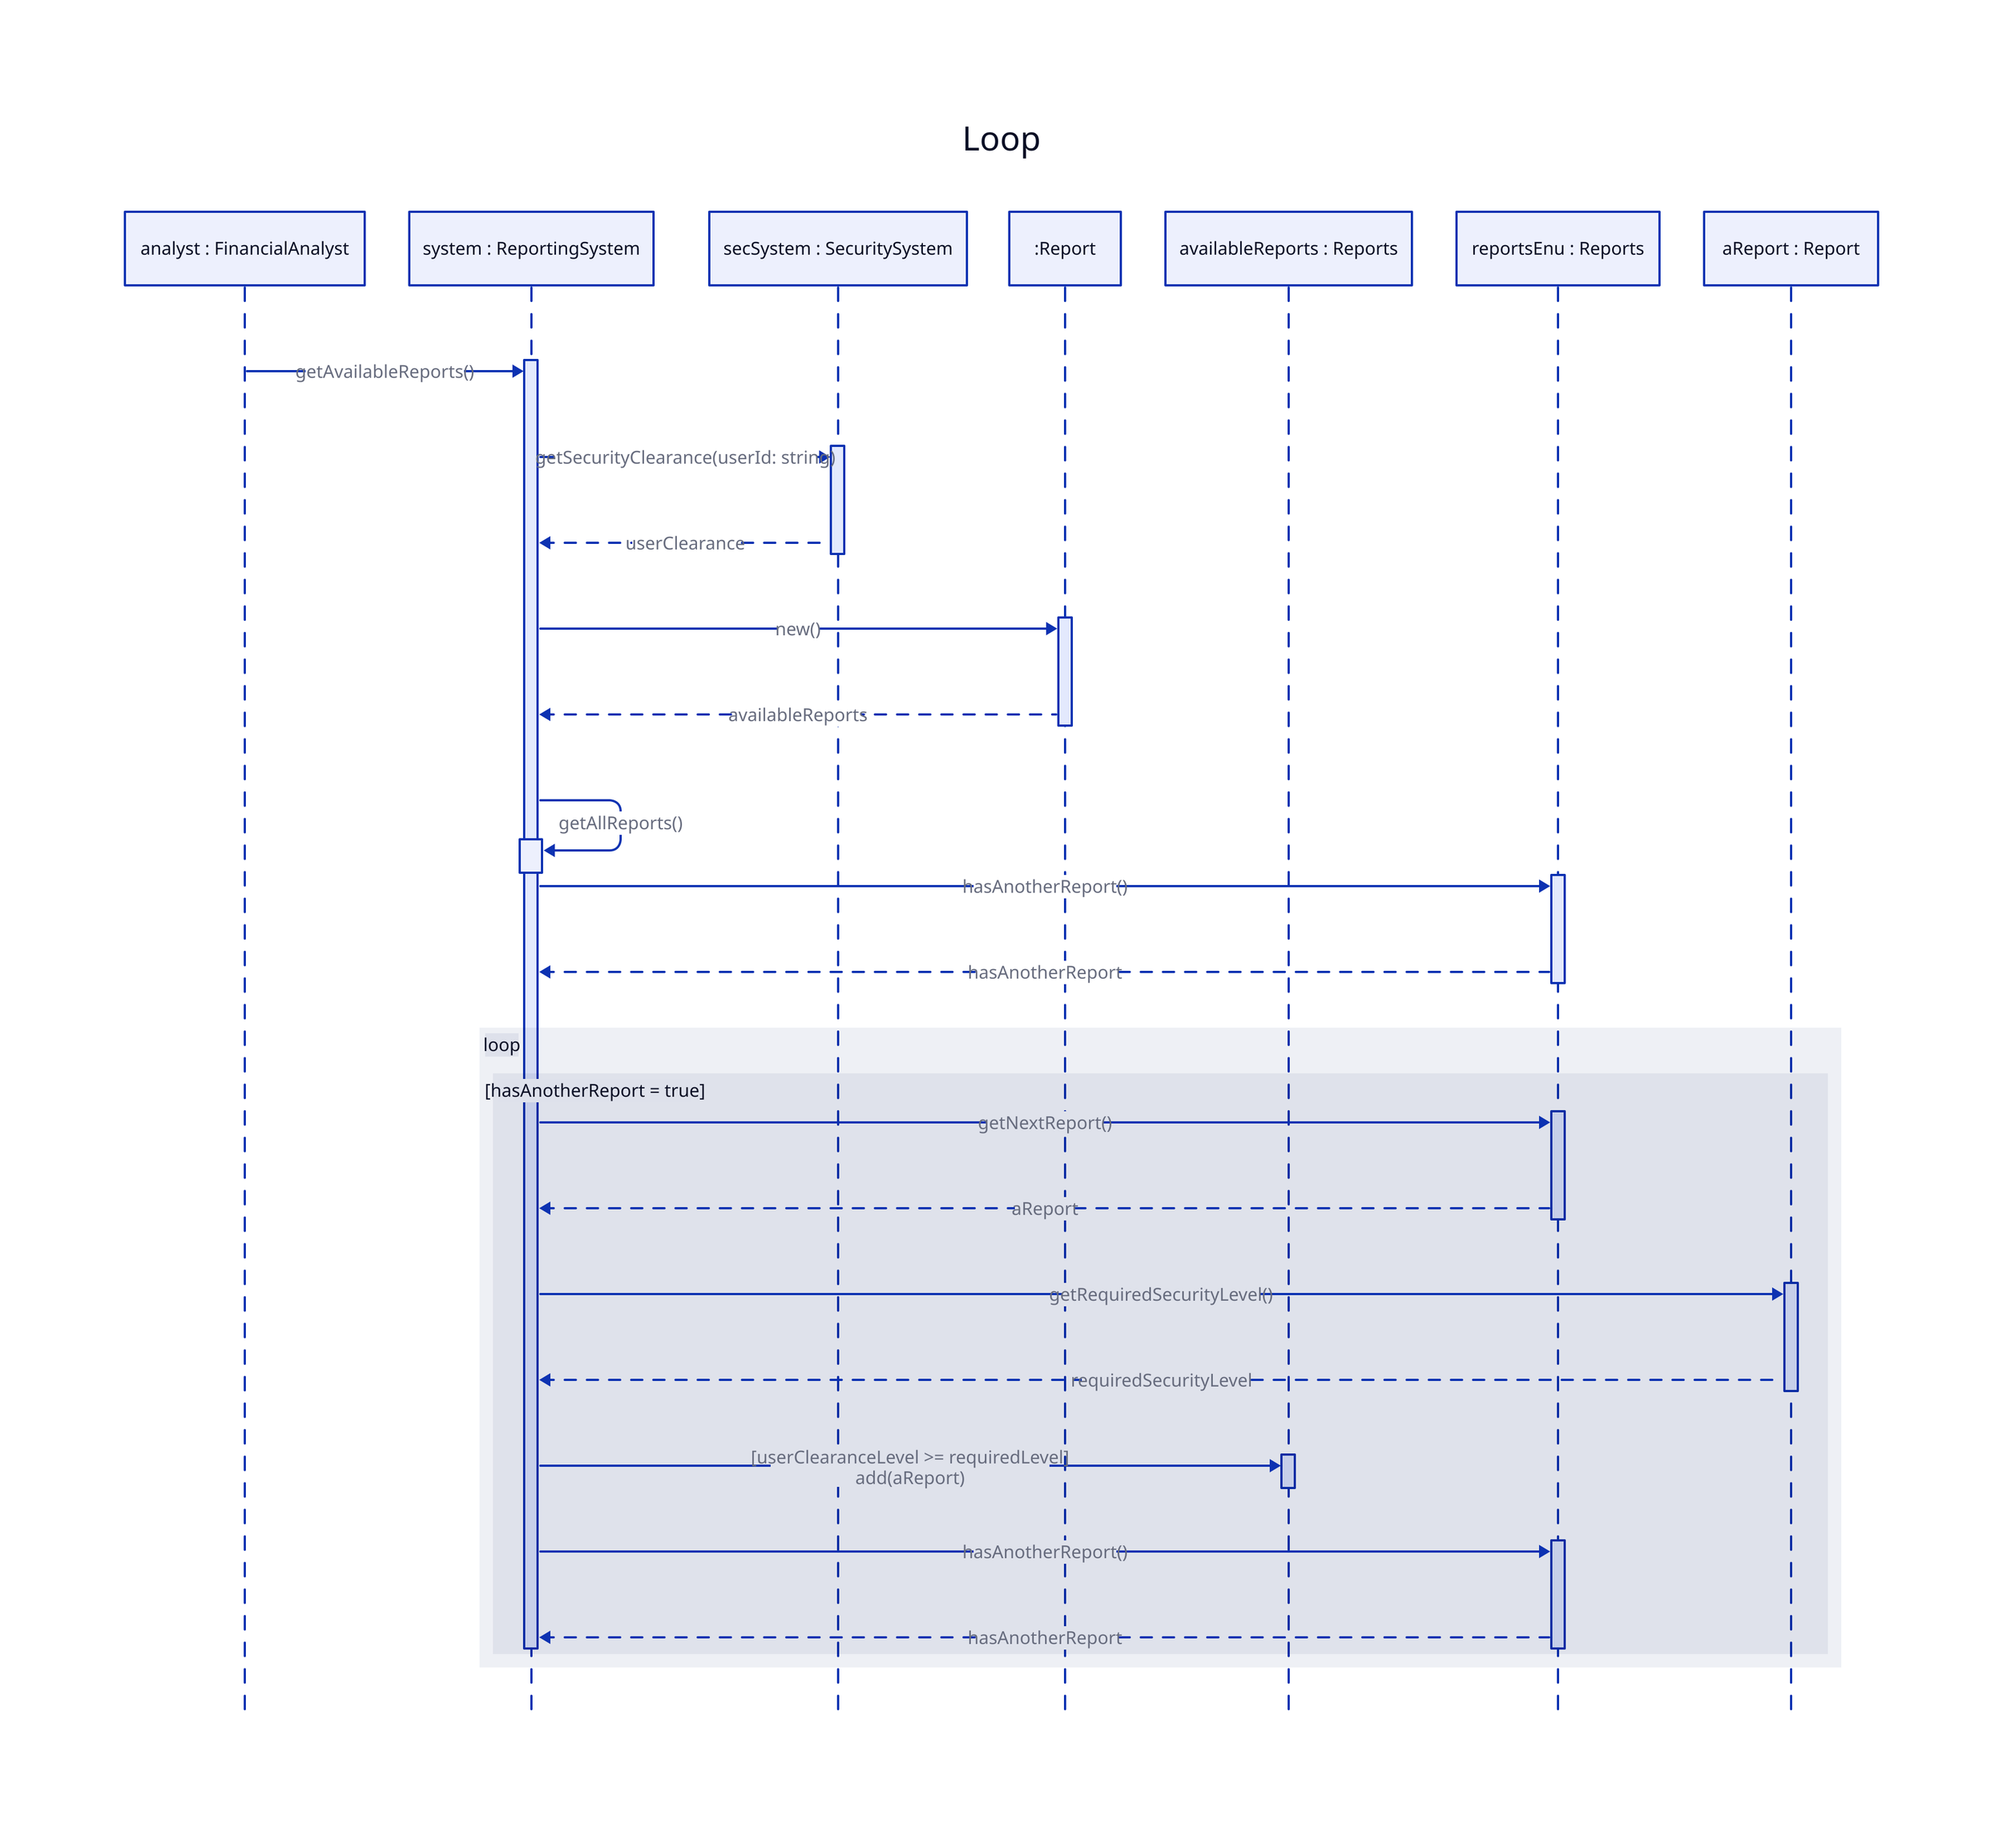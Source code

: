 Loop: {
    # reference: https://developer.ibm.com/articles/the-sequence-diagram/
    shape: sequence_diagram
    style.font-size: 30

    analyst: analyst : FinancialAnalyst
    system: system : ReportingSystem
    sec_system: secSystem : SecuritySystem
    reports: :Report 
    available_reports: availableReports : Reports
    reports_enu: reportsEnu : Reports
    a_report: aReport : Report

    analyst -> system.lifeline: getAvailableReports()
    system.lifeline -> sec_system.lifeline: getSecurityClearance(userId: string)
    system.lifeline <- sec_system.lifeline: userClearance {
        style.stroke-dash: 5
    }

    system.lifeline -> reports.lifeline: new()
    system.lifeline <- reports.lifeline: availableReports {
        style.stroke-dash: 5
    }

    system.lifeline -> system.lifeline.span: getAllReports()

    system.lifeline -> reports_enu.lifeline: hasAnotherReport()
    system.lifeline <- reports_enu.lifeline: hasAnotherReport {
        style.stroke-dash: 5
    }

    loop: {
        \[hasAnotherReport = true\]: {
            system.lifeline -> reports_enu.span1: getNextReport()
            system.lifeline <- reports_enu.span1: aReport {
                style.stroke-dash: 5
            }

            system.lifeline -> a_report.lifeline: getRequiredSecurityLevel()
            system.lifeline <- a_report.lifeline: requiredSecurityLevel {
                style.stroke-dash: 5
            }

            system.lifeline -> available_reports.lifeline: \[userClearanceLevel \>= requiredLevel\] \nadd(aReport)

            system.lifeline -> reports_enu.span2: hasAnotherReport()
            system.lifeline <- reports_enu.span2: hasAnotherReport {
                style.stroke-dash: 5
            }
        }
    }
}
